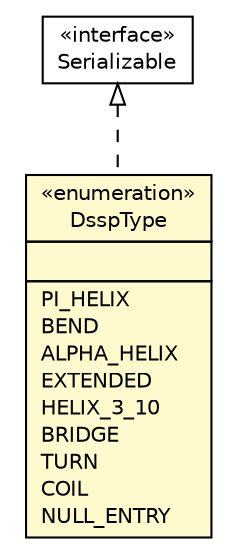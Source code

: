 #!/usr/local/bin/dot
#
# Class diagram 
# Generated by UMLGraph version R5_6 (http://www.umlgraph.org/)
#

digraph G {
	edge [fontname="Helvetica",fontsize=10,labelfontname="Helvetica",labelfontsize=10];
	node [fontname="Helvetica",fontsize=10,shape=plaintext];
	nodesep=0.25;
	ranksep=0.5;
	// org.rcsb.mmtf.dataholders.DsspType
	c671 [label=<<table title="org.rcsb.mmtf.dataholders.DsspType" border="0" cellborder="1" cellspacing="0" cellpadding="2" port="p" bgcolor="lemonChiffon" href="./DsspType.html">
		<tr><td><table border="0" cellspacing="0" cellpadding="1">
<tr><td align="center" balign="center"> &#171;enumeration&#187; </td></tr>
<tr><td align="center" balign="center"> DsspType </td></tr>
		</table></td></tr>
		<tr><td><table border="0" cellspacing="0" cellpadding="1">
<tr><td align="left" balign="left">  </td></tr>
		</table></td></tr>
		<tr><td><table border="0" cellspacing="0" cellpadding="1">
<tr><td align="left" balign="left"> PI_HELIX </td></tr>
<tr><td align="left" balign="left"> BEND </td></tr>
<tr><td align="left" balign="left"> ALPHA_HELIX </td></tr>
<tr><td align="left" balign="left"> EXTENDED </td></tr>
<tr><td align="left" balign="left"> HELIX_3_10 </td></tr>
<tr><td align="left" balign="left"> BRIDGE </td></tr>
<tr><td align="left" balign="left"> TURN </td></tr>
<tr><td align="left" balign="left"> COIL </td></tr>
<tr><td align="left" balign="left"> NULL_ENTRY </td></tr>
		</table></td></tr>
		</table>>, URL="./DsspType.html", fontname="Helvetica", fontcolor="black", fontsize=10.0];
	//org.rcsb.mmtf.dataholders.DsspType implements java.io.Serializable
	c703:p -> c671:p [dir=back,arrowtail=empty,style=dashed];
	// java.io.Serializable
	c703 [label=<<table title="java.io.Serializable" border="0" cellborder="1" cellspacing="0" cellpadding="2" port="p" href="http://java.sun.com/j2se/1.4.2/docs/api/java/io/Serializable.html">
		<tr><td><table border="0" cellspacing="0" cellpadding="1">
<tr><td align="center" balign="center"> &#171;interface&#187; </td></tr>
<tr><td align="center" balign="center"> Serializable </td></tr>
		</table></td></tr>
		</table>>, URL="http://java.sun.com/j2se/1.4.2/docs/api/java/io/Serializable.html", fontname="Helvetica", fontcolor="black", fontsize=10.0];
}


